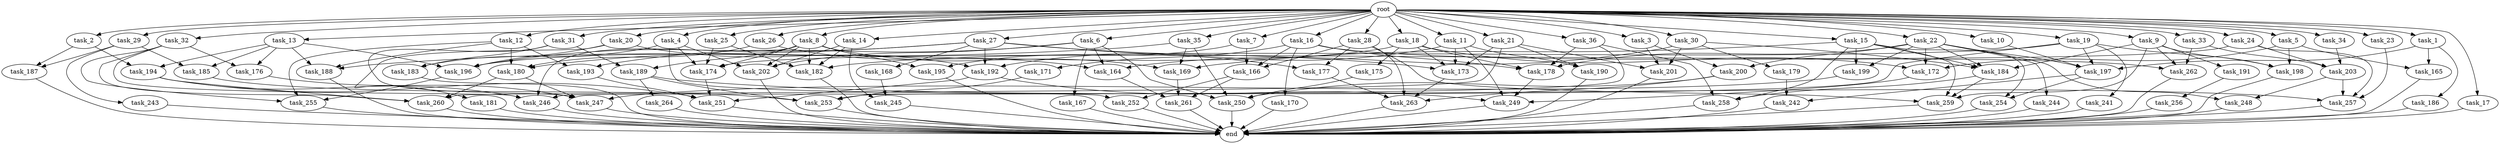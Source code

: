 digraph G {
  task_171 [size="858993459.200000"];
  task_32 [size="1.024000"];
  task_191 [size="309237645.312000"];
  task_247 [size="463856467.968000"];
  task_27 [size="1.024000"];
  task_251 [size="1726576852.992000"];
  task_4 [size="1.024000"];
  task_2 [size="1.024000"];
  task_13 [size="1.024000"];
  task_260 [size="1666447310.848000"];
  task_256 [size="695784701.952000"];
  task_182 [size="1288490188.800000"];
  task_186 [size="77309411.328000"];
  task_177 [size="1408749273.088000"];
  task_245 [size="833223655.424000"];
  task_6 [size="1.024000"];
  task_9 [size="1.024000"];
  task_20 [size="1.024000"];
  task_175 [size="549755813.888000"];
  task_189 [size="111669149.696000"];
  task_188 [size="824633720.832000"];
  task_259 [size="1623497637.888000"];
  task_183 [size="584115552.256000"];
  task_31 [size="1.024000"];
  task_14 [size="1.024000"];
  task_36 [size="1.024000"];
  task_16 [size="1.024000"];
  task_185 [size="352187318.272000"];
  task_249 [size="1073741824.000000"];
  task_263 [size="2963527434.240000"];
  task_198 [size="1477468749.824000"];
  task_170 [size="858993459.200000"];
  task_194 [size="446676598.784000"];
  task_15 [size="1.024000"];
  task_10 [size="1.024000"];
  task_29 [size="1.024000"];
  task_199 [size="68719476.736000"];
  task_250 [size="1623497637.888000"];
  task_167 [size="858993459.200000"];
  task_190 [size="1005022347.264000"];
  task_26 [size="1.024000"];
  task_25 [size="1.024000"];
  task_201 [size="1245540515.840000"];
  end [size="0.000000"];
  task_169 [size="249108103.168000"];
  task_7 [size="1.024000"];
  task_180 [size="1649267441.664000"];
  task_18 [size="1.024000"];
  task_12 [size="1.024000"];
  task_33 [size="1.024000"];
  task_241 [size="858993459.200000"];
  task_197 [size="1279900254.208000"];
  task_242 [size="1717986918.400000"];
  task_253 [size="1726576852.992000"];
  task_192 [size="1279900254.208000"];
  task_173 [size="2104533975.040000"];
  task_202 [size="1623497637.888000"];
  task_246 [size="1434519076.864000"];
  task_261 [size="695784701.952000"];
  task_184 [size="1236950581.248000"];
  task_174 [size="979252543.488000"];
  task_21 [size="1.024000"];
  task_264 [size="34359738.368000"];
  task_244 [size="34359738.368000"];
  task_196 [size="1271310319.616000"];
  task_187 [size="523986010.112000"];
  task_23 [size="1.024000"];
  task_176 [size="558345748.480000"];
  task_248 [size="111669149.696000"];
  root [size="0.000000"];
  task_5 [size="1.024000"];
  task_195 [size="154618822.656000"];
  task_193 [size="1408749273.088000"];
  task_11 [size="1.024000"];
  task_258 [size="532575944.704000"];
  task_243 [size="214748364.800000"];
  task_179 [size="858993459.200000"];
  task_200 [size="111669149.696000"];
  task_3 [size="1.024000"];
  task_166 [size="1795296329.728000"];
  task_19 [size="1.024000"];
  task_22 [size="1.024000"];
  task_28 [size="1.024000"];
  task_165 [size="386547056.640000"];
  task_34 [size="1.024000"];
  task_262 [size="2027224563.712000"];
  task_254 [size="893353197.568000"];
  task_257 [size="386547056.640000"];
  task_252 [size="858993459.200000"];
  task_17 [size="1.024000"];
  task_168 [size="549755813.888000"];
  task_164 [size="2267742732.288000"];
  task_178 [size="1520418422.784000"];
  task_1 [size="1.024000"];
  task_181 [size="34359738.368000"];
  task_172 [size="893353197.568000"];
  task_35 [size="1.024000"];
  task_30 [size="1.024000"];
  task_203 [size="1855425871.872000"];
  task_24 [size="1.024000"];
  task_255 [size="1185410973.696000"];
  task_8 [size="1.024000"];

  task_171 -> task_253 [size="134217728.000000"];
  task_32 -> task_246 [size="411041792.000000"];
  task_32 -> task_176 [size="411041792.000000"];
  task_32 -> task_255 [size="411041792.000000"];
  task_32 -> task_260 [size="411041792.000000"];
  task_191 -> task_256 [size="679477248.000000"];
  task_247 -> end [size="1.000000"];
  task_27 -> task_192 [size="536870912.000000"];
  task_27 -> task_168 [size="536870912.000000"];
  task_27 -> task_180 [size="536870912.000000"];
  task_27 -> task_177 [size="536870912.000000"];
  task_27 -> task_173 [size="536870912.000000"];
  task_27 -> task_196 [size="536870912.000000"];
  task_251 -> end [size="1.000000"];
  task_4 -> task_252 [size="536870912.000000"];
  task_4 -> task_183 [size="536870912.000000"];
  task_4 -> task_174 [size="536870912.000000"];
  task_4 -> task_202 [size="536870912.000000"];
  task_2 -> task_187 [size="301989888.000000"];
  task_2 -> task_194 [size="301989888.000000"];
  task_13 -> task_194 [size="134217728.000000"];
  task_13 -> task_185 [size="134217728.000000"];
  task_13 -> task_188 [size="134217728.000000"];
  task_13 -> task_176 [size="134217728.000000"];
  task_13 -> task_196 [size="134217728.000000"];
  task_260 -> end [size="1.000000"];
  task_256 -> end [size="1.000000"];
  task_182 -> end [size="1.000000"];
  task_186 -> end [size="1.000000"];
  task_177 -> task_263 [size="838860800.000000"];
  task_245 -> end [size="1.000000"];
  task_6 -> task_167 [size="838860800.000000"];
  task_6 -> task_250 [size="838860800.000000"];
  task_6 -> task_193 [size="838860800.000000"];
  task_6 -> task_164 [size="838860800.000000"];
  task_6 -> task_202 [size="838860800.000000"];
  task_9 -> task_259 [size="301989888.000000"];
  task_9 -> task_262 [size="301989888.000000"];
  task_9 -> task_184 [size="301989888.000000"];
  task_9 -> task_198 [size="301989888.000000"];
  task_9 -> task_191 [size="301989888.000000"];
  task_20 -> task_192 [size="33554432.000000"];
  task_20 -> task_181 [size="33554432.000000"];
  task_20 -> task_196 [size="33554432.000000"];
  task_175 -> task_250 [size="75497472.000000"];
  task_189 -> task_264 [size="33554432.000000"];
  task_189 -> task_253 [size="33554432.000000"];
  task_189 -> task_257 [size="33554432.000000"];
  task_188 -> end [size="1.000000"];
  task_259 -> end [size="1.000000"];
  task_183 -> end [size="1.000000"];
  task_31 -> task_189 [size="33554432.000000"];
  task_31 -> task_247 [size="33554432.000000"];
  task_31 -> task_183 [size="33554432.000000"];
  task_14 -> task_245 [size="134217728.000000"];
  task_14 -> task_182 [size="134217728.000000"];
  task_14 -> task_202 [size="134217728.000000"];
  task_36 -> task_246 [size="75497472.000000"];
  task_36 -> task_258 [size="75497472.000000"];
  task_36 -> task_178 [size="75497472.000000"];
  task_16 -> task_178 [size="838860800.000000"];
  task_16 -> task_262 [size="838860800.000000"];
  task_16 -> task_170 [size="838860800.000000"];
  task_16 -> task_171 [size="838860800.000000"];
  task_16 -> task_166 [size="838860800.000000"];
  task_185 -> task_253 [size="679477248.000000"];
  task_249 -> end [size="1.000000"];
  task_263 -> end [size="1.000000"];
  task_198 -> end [size="1.000000"];
  task_170 -> end [size="1.000000"];
  task_194 -> task_246 [size="838860800.000000"];
  task_194 -> task_260 [size="838860800.000000"];
  task_194 -> task_251 [size="838860800.000000"];
  task_15 -> task_184 [size="33554432.000000"];
  task_15 -> task_169 [size="33554432.000000"];
  task_15 -> task_259 [size="33554432.000000"];
  task_15 -> task_199 [size="33554432.000000"];
  task_15 -> task_258 [size="33554432.000000"];
  task_15 -> task_254 [size="33554432.000000"];
  task_10 -> task_197 [size="301989888.000000"];
  task_29 -> task_187 [size="209715200.000000"];
  task_29 -> task_243 [size="209715200.000000"];
  task_29 -> task_185 [size="209715200.000000"];
  task_199 -> task_247 [size="134217728.000000"];
  task_250 -> end [size="1.000000"];
  task_167 -> end [size="1.000000"];
  task_190 -> end [size="1.000000"];
  task_26 -> task_180 [size="536870912.000000"];
  task_26 -> task_164 [size="536870912.000000"];
  task_25 -> task_182 [size="209715200.000000"];
  task_25 -> task_174 [size="209715200.000000"];
  task_201 -> end [size="1.000000"];
  task_169 -> task_261 [size="301989888.000000"];
  task_7 -> task_195 [size="75497472.000000"];
  task_7 -> task_166 [size="75497472.000000"];
  task_180 -> task_247 [size="75497472.000000"];
  task_180 -> task_260 [size="75497472.000000"];
  task_18 -> task_175 [size="536870912.000000"];
  task_18 -> task_178 [size="536870912.000000"];
  task_18 -> task_172 [size="536870912.000000"];
  task_18 -> task_173 [size="536870912.000000"];
  task_18 -> task_196 [size="536870912.000000"];
  task_12 -> task_180 [size="536870912.000000"];
  task_12 -> task_193 [size="536870912.000000"];
  task_12 -> task_255 [size="536870912.000000"];
  task_12 -> task_188 [size="536870912.000000"];
  task_33 -> task_203 [size="838860800.000000"];
  task_33 -> task_262 [size="838860800.000000"];
  task_241 -> end [size="1.000000"];
  task_197 -> task_242 [size="838860800.000000"];
  task_197 -> task_254 [size="838860800.000000"];
  task_242 -> end [size="1.000000"];
  task_253 -> end [size="1.000000"];
  task_192 -> task_249 [size="301989888.000000"];
  task_192 -> task_251 [size="301989888.000000"];
  task_173 -> task_263 [size="679477248.000000"];
  task_202 -> end [size="1.000000"];
  task_246 -> end [size="1.000000"];
  task_261 -> end [size="1.000000"];
  task_184 -> task_259 [size="411041792.000000"];
  task_184 -> task_258 [size="411041792.000000"];
  task_174 -> task_251 [size="411041792.000000"];
  task_21 -> task_201 [size="301989888.000000"];
  task_21 -> task_260 [size="301989888.000000"];
  task_21 -> task_173 [size="301989888.000000"];
  task_21 -> task_190 [size="301989888.000000"];
  task_264 -> end [size="1.000000"];
  task_244 -> end [size="1.000000"];
  task_196 -> task_255 [size="209715200.000000"];
  task_187 -> end [size="1.000000"];
  task_23 -> task_257 [size="134217728.000000"];
  task_176 -> task_247 [size="209715200.000000"];
  task_248 -> end [size="1.000000"];
  root -> task_12 [size="1.000000"];
  root -> task_36 [size="1.000000"];
  root -> task_16 [size="1.000000"];
  root -> task_9 [size="1.000000"];
  root -> task_1 [size="1.000000"];
  root -> task_11 [size="1.000000"];
  root -> task_22 [size="1.000000"];
  root -> task_7 [size="1.000000"];
  root -> task_28 [size="1.000000"];
  root -> task_4 [size="1.000000"];
  root -> task_34 [size="1.000000"];
  root -> task_2 [size="1.000000"];
  root -> task_15 [size="1.000000"];
  root -> task_10 [size="1.000000"];
  root -> task_29 [size="1.000000"];
  root -> task_21 [size="1.000000"];
  root -> task_17 [size="1.000000"];
  root -> task_18 [size="1.000000"];
  root -> task_27 [size="1.000000"];
  root -> task_20 [size="1.000000"];
  root -> task_23 [size="1.000000"];
  root -> task_6 [size="1.000000"];
  root -> task_32 [size="1.000000"];
  root -> task_5 [size="1.000000"];
  root -> task_26 [size="1.000000"];
  root -> task_25 [size="1.000000"];
  root -> task_8 [size="1.000000"];
  root -> task_35 [size="1.000000"];
  root -> task_13 [size="1.000000"];
  root -> task_30 [size="1.000000"];
  root -> task_19 [size="1.000000"];
  root -> task_33 [size="1.000000"];
  root -> task_24 [size="1.000000"];
  root -> task_3 [size="1.000000"];
  root -> task_31 [size="1.000000"];
  root -> task_14 [size="1.000000"];
  task_5 -> task_198 [size="301989888.000000"];
  task_5 -> task_165 [size="301989888.000000"];
  task_5 -> task_172 [size="301989888.000000"];
  task_195 -> end [size="1.000000"];
  task_193 -> task_251 [size="134217728.000000"];
  task_11 -> task_192 [size="679477248.000000"];
  task_11 -> task_249 [size="679477248.000000"];
  task_11 -> task_173 [size="679477248.000000"];
  task_11 -> task_190 [size="679477248.000000"];
  task_258 -> end [size="1.000000"];
  task_243 -> end [size="1.000000"];
  task_179 -> task_242 [size="838860800.000000"];
  task_200 -> task_263 [size="536870912.000000"];
  task_200 -> task_250 [size="536870912.000000"];
  task_3 -> task_200 [size="75497472.000000"];
  task_3 -> task_201 [size="75497472.000000"];
  task_166 -> task_252 [size="301989888.000000"];
  task_166 -> task_261 [size="301989888.000000"];
  task_19 -> task_182 [size="838860800.000000"];
  task_19 -> task_253 [size="838860800.000000"];
  task_19 -> task_241 [size="838860800.000000"];
  task_19 -> task_197 [size="838860800.000000"];
  task_19 -> task_198 [size="838860800.000000"];
  task_22 -> task_199 [size="33554432.000000"];
  task_22 -> task_184 [size="33554432.000000"];
  task_22 -> task_197 [size="33554432.000000"];
  task_22 -> task_178 [size="33554432.000000"];
  task_22 -> task_200 [size="33554432.000000"];
  task_22 -> task_248 [size="33554432.000000"];
  task_22 -> task_244 [size="33554432.000000"];
  task_22 -> task_172 [size="33554432.000000"];
  task_28 -> task_263 [size="838860800.000000"];
  task_28 -> task_259 [size="838860800.000000"];
  task_28 -> task_177 [size="838860800.000000"];
  task_28 -> task_166 [size="838860800.000000"];
  task_165 -> end [size="1.000000"];
  task_34 -> task_203 [size="838860800.000000"];
  task_262 -> end [size="1.000000"];
  task_254 -> end [size="1.000000"];
  task_257 -> end [size="1.000000"];
  task_252 -> end [size="1.000000"];
  task_17 -> end [size="1.000000"];
  task_168 -> task_245 [size="679477248.000000"];
  task_164 -> task_261 [size="75497472.000000"];
  task_178 -> task_249 [size="33554432.000000"];
  task_1 -> task_186 [size="75497472.000000"];
  task_1 -> task_165 [size="75497472.000000"];
  task_1 -> task_197 [size="75497472.000000"];
  task_181 -> end [size="1.000000"];
  task_172 -> task_249 [size="33554432.000000"];
  task_35 -> task_169 [size="134217728.000000"];
  task_35 -> task_250 [size="134217728.000000"];
  task_35 -> task_188 [size="134217728.000000"];
  task_30 -> task_201 [size="838860800.000000"];
  task_30 -> task_184 [size="838860800.000000"];
  task_30 -> task_164 [size="838860800.000000"];
  task_30 -> task_179 [size="838860800.000000"];
  task_203 -> task_248 [size="75497472.000000"];
  task_203 -> task_257 [size="75497472.000000"];
  task_24 -> task_203 [size="134217728.000000"];
  task_24 -> task_257 [size="134217728.000000"];
  task_24 -> task_174 [size="134217728.000000"];
  task_255 -> end [size="1.000000"];
  task_8 -> task_246 [size="75497472.000000"];
  task_8 -> task_182 [size="75497472.000000"];
  task_8 -> task_169 [size="75497472.000000"];
  task_8 -> task_189 [size="75497472.000000"];
  task_8 -> task_195 [size="75497472.000000"];
  task_8 -> task_174 [size="75497472.000000"];
  task_8 -> task_202 [size="75497472.000000"];
}
